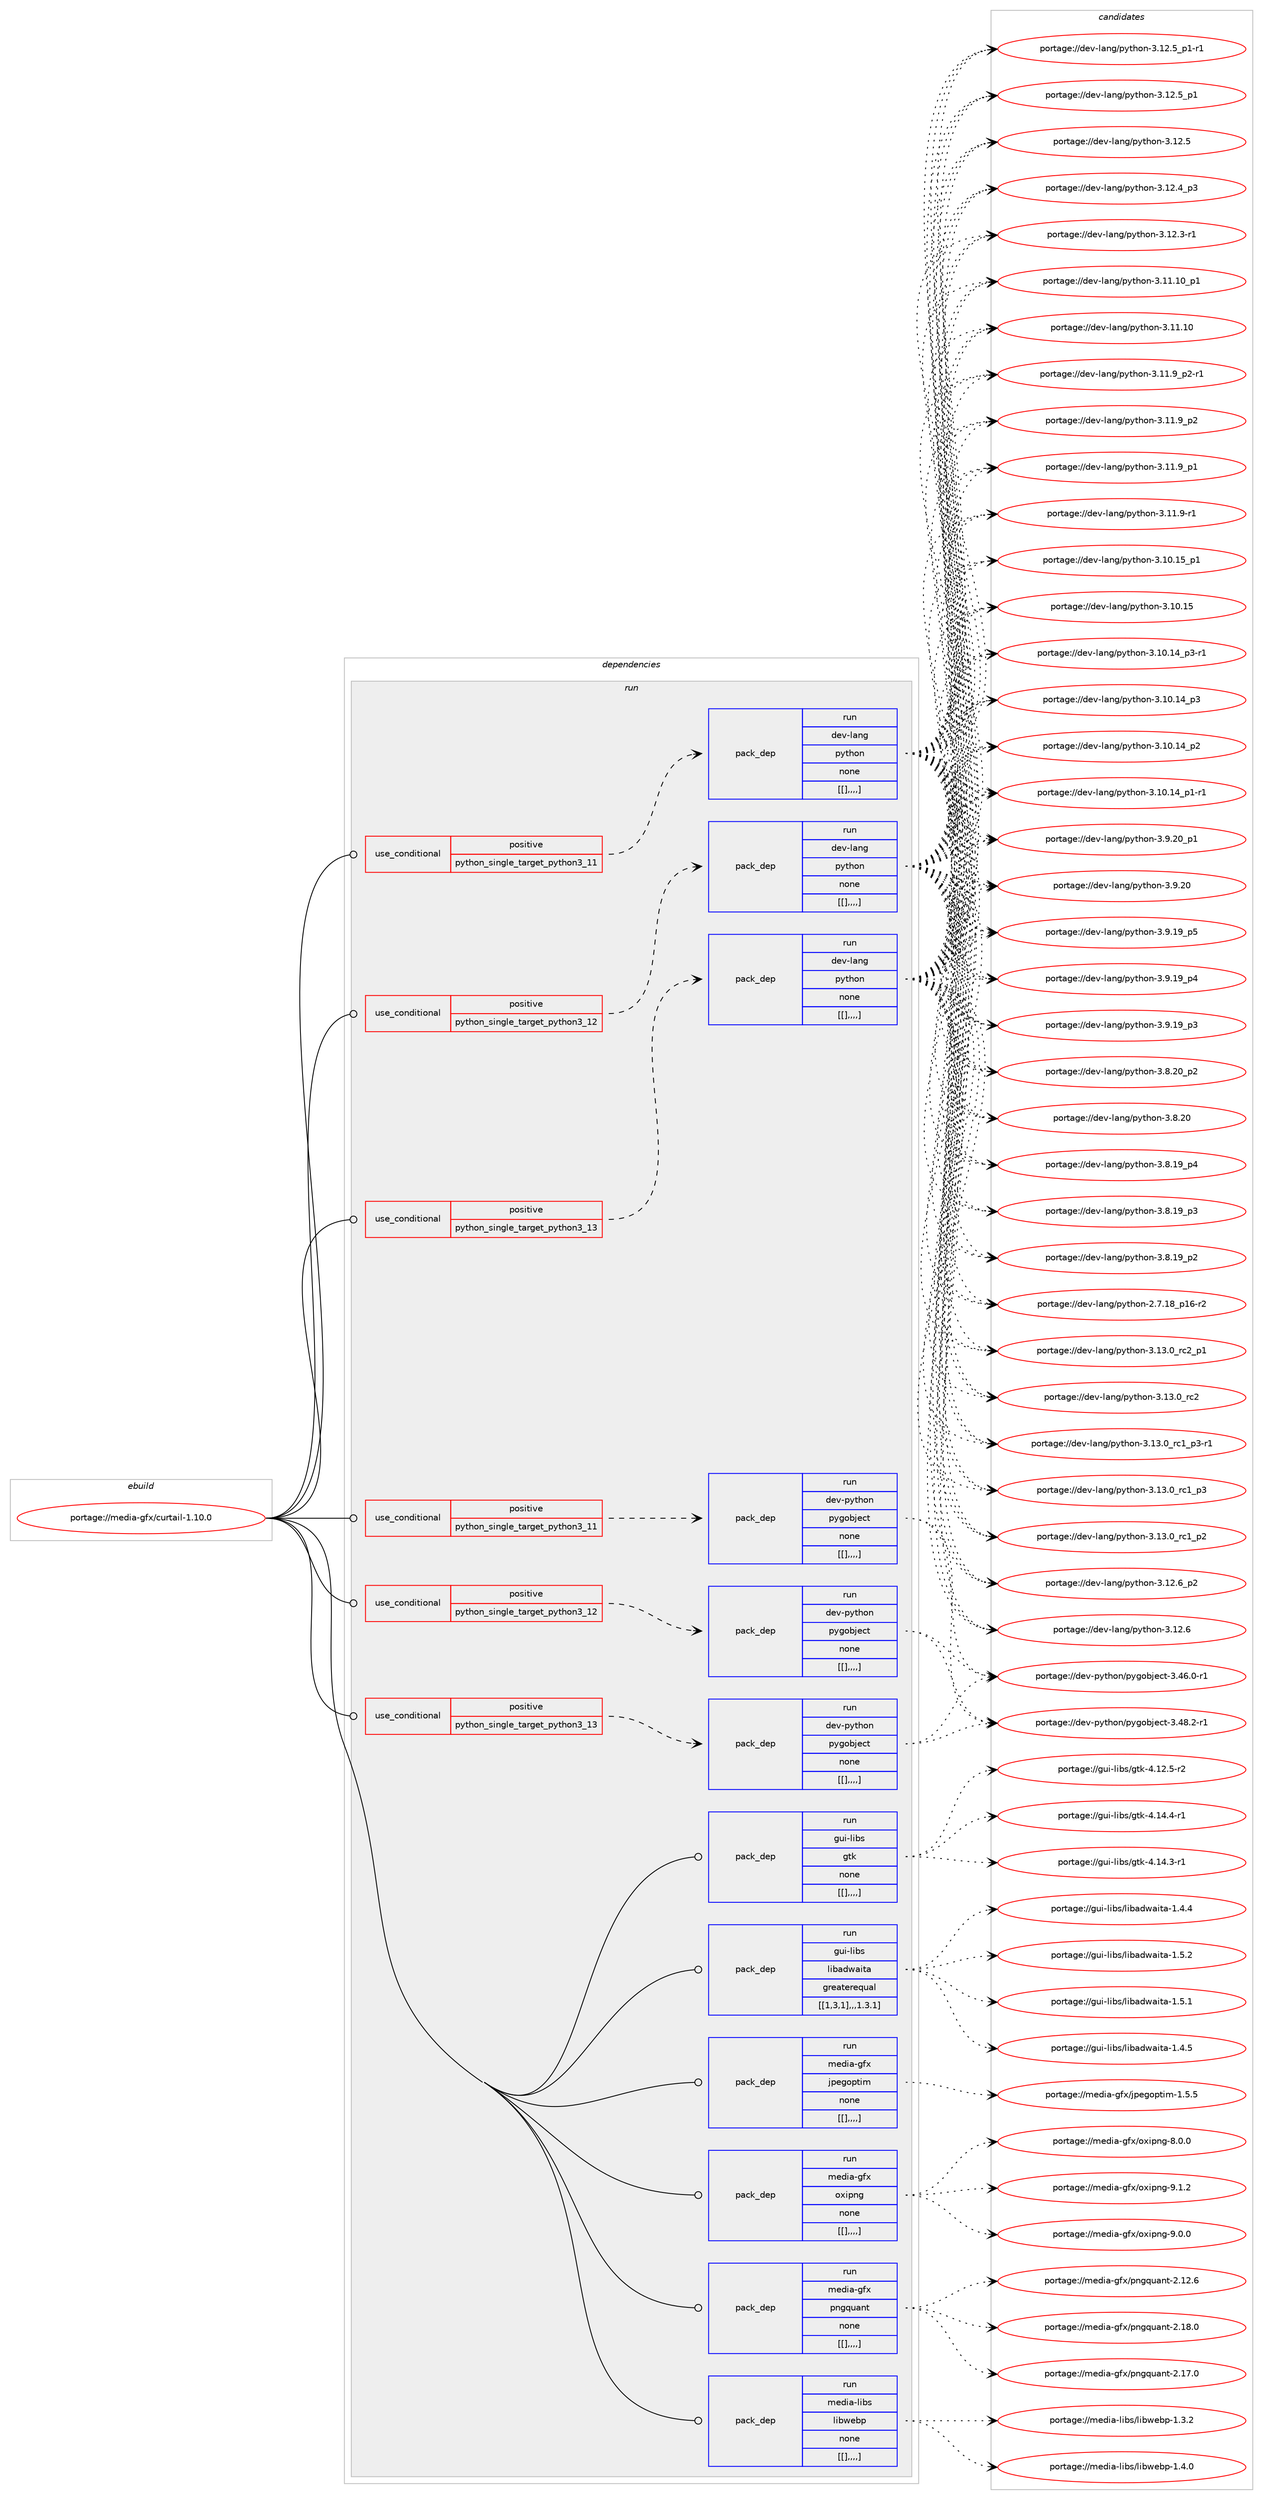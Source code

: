 digraph prolog {

# *************
# Graph options
# *************

newrank=true;
concentrate=true;
compound=true;
graph [rankdir=LR,fontname=Helvetica,fontsize=10,ranksep=1.5];#, ranksep=2.5, nodesep=0.2];
edge  [arrowhead=vee];
node  [fontname=Helvetica,fontsize=10];

# **********
# The ebuild
# **********

subgraph cluster_leftcol {
color=gray;
label=<<i>ebuild</i>>;
id [label="portage://media-gfx/curtail-1.10.0", color=red, width=4, href="../media-gfx/curtail-1.10.0.svg"];
}

# ****************
# The dependencies
# ****************

subgraph cluster_midcol {
color=gray;
label=<<i>dependencies</i>>;
subgraph cluster_compile {
fillcolor="#eeeeee";
style=filled;
label=<<i>compile</i>>;
}
subgraph cluster_compileandrun {
fillcolor="#eeeeee";
style=filled;
label=<<i>compile and run</i>>;
}
subgraph cluster_run {
fillcolor="#eeeeee";
style=filled;
label=<<i>run</i>>;
subgraph cond75004 {
dependency294757 [label=<<TABLE BORDER="0" CELLBORDER="1" CELLSPACING="0" CELLPADDING="4"><TR><TD ROWSPAN="3" CELLPADDING="10">use_conditional</TD></TR><TR><TD>positive</TD></TR><TR><TD>python_single_target_python3_11</TD></TR></TABLE>>, shape=none, color=red];
subgraph pack217395 {
dependency294758 [label=<<TABLE BORDER="0" CELLBORDER="1" CELLSPACING="0" CELLPADDING="4" WIDTH="220"><TR><TD ROWSPAN="6" CELLPADDING="30">pack_dep</TD></TR><TR><TD WIDTH="110">run</TD></TR><TR><TD>dev-lang</TD></TR><TR><TD>python</TD></TR><TR><TD>none</TD></TR><TR><TD>[[],,,,]</TD></TR></TABLE>>, shape=none, color=blue];
}
dependency294757:e -> dependency294758:w [weight=20,style="dashed",arrowhead="vee"];
}
id:e -> dependency294757:w [weight=20,style="solid",arrowhead="odot"];
subgraph cond75005 {
dependency294759 [label=<<TABLE BORDER="0" CELLBORDER="1" CELLSPACING="0" CELLPADDING="4"><TR><TD ROWSPAN="3" CELLPADDING="10">use_conditional</TD></TR><TR><TD>positive</TD></TR><TR><TD>python_single_target_python3_11</TD></TR></TABLE>>, shape=none, color=red];
subgraph pack217396 {
dependency294760 [label=<<TABLE BORDER="0" CELLBORDER="1" CELLSPACING="0" CELLPADDING="4" WIDTH="220"><TR><TD ROWSPAN="6" CELLPADDING="30">pack_dep</TD></TR><TR><TD WIDTH="110">run</TD></TR><TR><TD>dev-python</TD></TR><TR><TD>pygobject</TD></TR><TR><TD>none</TD></TR><TR><TD>[[],,,,]</TD></TR></TABLE>>, shape=none, color=blue];
}
dependency294759:e -> dependency294760:w [weight=20,style="dashed",arrowhead="vee"];
}
id:e -> dependency294759:w [weight=20,style="solid",arrowhead="odot"];
subgraph cond75006 {
dependency294761 [label=<<TABLE BORDER="0" CELLBORDER="1" CELLSPACING="0" CELLPADDING="4"><TR><TD ROWSPAN="3" CELLPADDING="10">use_conditional</TD></TR><TR><TD>positive</TD></TR><TR><TD>python_single_target_python3_12</TD></TR></TABLE>>, shape=none, color=red];
subgraph pack217397 {
dependency294762 [label=<<TABLE BORDER="0" CELLBORDER="1" CELLSPACING="0" CELLPADDING="4" WIDTH="220"><TR><TD ROWSPAN="6" CELLPADDING="30">pack_dep</TD></TR><TR><TD WIDTH="110">run</TD></TR><TR><TD>dev-lang</TD></TR><TR><TD>python</TD></TR><TR><TD>none</TD></TR><TR><TD>[[],,,,]</TD></TR></TABLE>>, shape=none, color=blue];
}
dependency294761:e -> dependency294762:w [weight=20,style="dashed",arrowhead="vee"];
}
id:e -> dependency294761:w [weight=20,style="solid",arrowhead="odot"];
subgraph cond75007 {
dependency294763 [label=<<TABLE BORDER="0" CELLBORDER="1" CELLSPACING="0" CELLPADDING="4"><TR><TD ROWSPAN="3" CELLPADDING="10">use_conditional</TD></TR><TR><TD>positive</TD></TR><TR><TD>python_single_target_python3_12</TD></TR></TABLE>>, shape=none, color=red];
subgraph pack217398 {
dependency294764 [label=<<TABLE BORDER="0" CELLBORDER="1" CELLSPACING="0" CELLPADDING="4" WIDTH="220"><TR><TD ROWSPAN="6" CELLPADDING="30">pack_dep</TD></TR><TR><TD WIDTH="110">run</TD></TR><TR><TD>dev-python</TD></TR><TR><TD>pygobject</TD></TR><TR><TD>none</TD></TR><TR><TD>[[],,,,]</TD></TR></TABLE>>, shape=none, color=blue];
}
dependency294763:e -> dependency294764:w [weight=20,style="dashed",arrowhead="vee"];
}
id:e -> dependency294763:w [weight=20,style="solid",arrowhead="odot"];
subgraph cond75008 {
dependency294765 [label=<<TABLE BORDER="0" CELLBORDER="1" CELLSPACING="0" CELLPADDING="4"><TR><TD ROWSPAN="3" CELLPADDING="10">use_conditional</TD></TR><TR><TD>positive</TD></TR><TR><TD>python_single_target_python3_13</TD></TR></TABLE>>, shape=none, color=red];
subgraph pack217399 {
dependency294766 [label=<<TABLE BORDER="0" CELLBORDER="1" CELLSPACING="0" CELLPADDING="4" WIDTH="220"><TR><TD ROWSPAN="6" CELLPADDING="30">pack_dep</TD></TR><TR><TD WIDTH="110">run</TD></TR><TR><TD>dev-lang</TD></TR><TR><TD>python</TD></TR><TR><TD>none</TD></TR><TR><TD>[[],,,,]</TD></TR></TABLE>>, shape=none, color=blue];
}
dependency294765:e -> dependency294766:w [weight=20,style="dashed",arrowhead="vee"];
}
id:e -> dependency294765:w [weight=20,style="solid",arrowhead="odot"];
subgraph cond75009 {
dependency294767 [label=<<TABLE BORDER="0" CELLBORDER="1" CELLSPACING="0" CELLPADDING="4"><TR><TD ROWSPAN="3" CELLPADDING="10">use_conditional</TD></TR><TR><TD>positive</TD></TR><TR><TD>python_single_target_python3_13</TD></TR></TABLE>>, shape=none, color=red];
subgraph pack217400 {
dependency294768 [label=<<TABLE BORDER="0" CELLBORDER="1" CELLSPACING="0" CELLPADDING="4" WIDTH="220"><TR><TD ROWSPAN="6" CELLPADDING="30">pack_dep</TD></TR><TR><TD WIDTH="110">run</TD></TR><TR><TD>dev-python</TD></TR><TR><TD>pygobject</TD></TR><TR><TD>none</TD></TR><TR><TD>[[],,,,]</TD></TR></TABLE>>, shape=none, color=blue];
}
dependency294767:e -> dependency294768:w [weight=20,style="dashed",arrowhead="vee"];
}
id:e -> dependency294767:w [weight=20,style="solid",arrowhead="odot"];
subgraph pack217401 {
dependency294769 [label=<<TABLE BORDER="0" CELLBORDER="1" CELLSPACING="0" CELLPADDING="4" WIDTH="220"><TR><TD ROWSPAN="6" CELLPADDING="30">pack_dep</TD></TR><TR><TD WIDTH="110">run</TD></TR><TR><TD>gui-libs</TD></TR><TR><TD>gtk</TD></TR><TR><TD>none</TD></TR><TR><TD>[[],,,,]</TD></TR></TABLE>>, shape=none, color=blue];
}
id:e -> dependency294769:w [weight=20,style="solid",arrowhead="odot"];
subgraph pack217402 {
dependency294770 [label=<<TABLE BORDER="0" CELLBORDER="1" CELLSPACING="0" CELLPADDING="4" WIDTH="220"><TR><TD ROWSPAN="6" CELLPADDING="30">pack_dep</TD></TR><TR><TD WIDTH="110">run</TD></TR><TR><TD>gui-libs</TD></TR><TR><TD>libadwaita</TD></TR><TR><TD>greaterequal</TD></TR><TR><TD>[[1,3,1],,,1.3.1]</TD></TR></TABLE>>, shape=none, color=blue];
}
id:e -> dependency294770:w [weight=20,style="solid",arrowhead="odot"];
subgraph pack217403 {
dependency294771 [label=<<TABLE BORDER="0" CELLBORDER="1" CELLSPACING="0" CELLPADDING="4" WIDTH="220"><TR><TD ROWSPAN="6" CELLPADDING="30">pack_dep</TD></TR><TR><TD WIDTH="110">run</TD></TR><TR><TD>media-gfx</TD></TR><TR><TD>jpegoptim</TD></TR><TR><TD>none</TD></TR><TR><TD>[[],,,,]</TD></TR></TABLE>>, shape=none, color=blue];
}
id:e -> dependency294771:w [weight=20,style="solid",arrowhead="odot"];
subgraph pack217404 {
dependency294772 [label=<<TABLE BORDER="0" CELLBORDER="1" CELLSPACING="0" CELLPADDING="4" WIDTH="220"><TR><TD ROWSPAN="6" CELLPADDING="30">pack_dep</TD></TR><TR><TD WIDTH="110">run</TD></TR><TR><TD>media-gfx</TD></TR><TR><TD>oxipng</TD></TR><TR><TD>none</TD></TR><TR><TD>[[],,,,]</TD></TR></TABLE>>, shape=none, color=blue];
}
id:e -> dependency294772:w [weight=20,style="solid",arrowhead="odot"];
subgraph pack217405 {
dependency294773 [label=<<TABLE BORDER="0" CELLBORDER="1" CELLSPACING="0" CELLPADDING="4" WIDTH="220"><TR><TD ROWSPAN="6" CELLPADDING="30">pack_dep</TD></TR><TR><TD WIDTH="110">run</TD></TR><TR><TD>media-gfx</TD></TR><TR><TD>pngquant</TD></TR><TR><TD>none</TD></TR><TR><TD>[[],,,,]</TD></TR></TABLE>>, shape=none, color=blue];
}
id:e -> dependency294773:w [weight=20,style="solid",arrowhead="odot"];
subgraph pack217406 {
dependency294774 [label=<<TABLE BORDER="0" CELLBORDER="1" CELLSPACING="0" CELLPADDING="4" WIDTH="220"><TR><TD ROWSPAN="6" CELLPADDING="30">pack_dep</TD></TR><TR><TD WIDTH="110">run</TD></TR><TR><TD>media-libs</TD></TR><TR><TD>libwebp</TD></TR><TR><TD>none</TD></TR><TR><TD>[[],,,,]</TD></TR></TABLE>>, shape=none, color=blue];
}
id:e -> dependency294774:w [weight=20,style="solid",arrowhead="odot"];
}
}

# **************
# The candidates
# **************

subgraph cluster_choices {
rank=same;
color=gray;
label=<<i>candidates</i>>;

subgraph choice217395 {
color=black;
nodesep=1;
choice100101118451089711010347112121116104111110455146495146489511499509511249 [label="portage://dev-lang/python-3.13.0_rc2_p1", color=red, width=4,href="../dev-lang/python-3.13.0_rc2_p1.svg"];
choice10010111845108971101034711212111610411111045514649514648951149950 [label="portage://dev-lang/python-3.13.0_rc2", color=red, width=4,href="../dev-lang/python-3.13.0_rc2.svg"];
choice1001011184510897110103471121211161041111104551464951464895114994995112514511449 [label="portage://dev-lang/python-3.13.0_rc1_p3-r1", color=red, width=4,href="../dev-lang/python-3.13.0_rc1_p3-r1.svg"];
choice100101118451089711010347112121116104111110455146495146489511499499511251 [label="portage://dev-lang/python-3.13.0_rc1_p3", color=red, width=4,href="../dev-lang/python-3.13.0_rc1_p3.svg"];
choice100101118451089711010347112121116104111110455146495146489511499499511250 [label="portage://dev-lang/python-3.13.0_rc1_p2", color=red, width=4,href="../dev-lang/python-3.13.0_rc1_p2.svg"];
choice100101118451089711010347112121116104111110455146495046549511250 [label="portage://dev-lang/python-3.12.6_p2", color=red, width=4,href="../dev-lang/python-3.12.6_p2.svg"];
choice10010111845108971101034711212111610411111045514649504654 [label="portage://dev-lang/python-3.12.6", color=red, width=4,href="../dev-lang/python-3.12.6.svg"];
choice1001011184510897110103471121211161041111104551464950465395112494511449 [label="portage://dev-lang/python-3.12.5_p1-r1", color=red, width=4,href="../dev-lang/python-3.12.5_p1-r1.svg"];
choice100101118451089711010347112121116104111110455146495046539511249 [label="portage://dev-lang/python-3.12.5_p1", color=red, width=4,href="../dev-lang/python-3.12.5_p1.svg"];
choice10010111845108971101034711212111610411111045514649504653 [label="portage://dev-lang/python-3.12.5", color=red, width=4,href="../dev-lang/python-3.12.5.svg"];
choice100101118451089711010347112121116104111110455146495046529511251 [label="portage://dev-lang/python-3.12.4_p3", color=red, width=4,href="../dev-lang/python-3.12.4_p3.svg"];
choice100101118451089711010347112121116104111110455146495046514511449 [label="portage://dev-lang/python-3.12.3-r1", color=red, width=4,href="../dev-lang/python-3.12.3-r1.svg"];
choice10010111845108971101034711212111610411111045514649494649489511249 [label="portage://dev-lang/python-3.11.10_p1", color=red, width=4,href="../dev-lang/python-3.11.10_p1.svg"];
choice1001011184510897110103471121211161041111104551464949464948 [label="portage://dev-lang/python-3.11.10", color=red, width=4,href="../dev-lang/python-3.11.10.svg"];
choice1001011184510897110103471121211161041111104551464949465795112504511449 [label="portage://dev-lang/python-3.11.9_p2-r1", color=red, width=4,href="../dev-lang/python-3.11.9_p2-r1.svg"];
choice100101118451089711010347112121116104111110455146494946579511250 [label="portage://dev-lang/python-3.11.9_p2", color=red, width=4,href="../dev-lang/python-3.11.9_p2.svg"];
choice100101118451089711010347112121116104111110455146494946579511249 [label="portage://dev-lang/python-3.11.9_p1", color=red, width=4,href="../dev-lang/python-3.11.9_p1.svg"];
choice100101118451089711010347112121116104111110455146494946574511449 [label="portage://dev-lang/python-3.11.9-r1", color=red, width=4,href="../dev-lang/python-3.11.9-r1.svg"];
choice10010111845108971101034711212111610411111045514649484649539511249 [label="portage://dev-lang/python-3.10.15_p1", color=red, width=4,href="../dev-lang/python-3.10.15_p1.svg"];
choice1001011184510897110103471121211161041111104551464948464953 [label="portage://dev-lang/python-3.10.15", color=red, width=4,href="../dev-lang/python-3.10.15.svg"];
choice100101118451089711010347112121116104111110455146494846495295112514511449 [label="portage://dev-lang/python-3.10.14_p3-r1", color=red, width=4,href="../dev-lang/python-3.10.14_p3-r1.svg"];
choice10010111845108971101034711212111610411111045514649484649529511251 [label="portage://dev-lang/python-3.10.14_p3", color=red, width=4,href="../dev-lang/python-3.10.14_p3.svg"];
choice10010111845108971101034711212111610411111045514649484649529511250 [label="portage://dev-lang/python-3.10.14_p2", color=red, width=4,href="../dev-lang/python-3.10.14_p2.svg"];
choice100101118451089711010347112121116104111110455146494846495295112494511449 [label="portage://dev-lang/python-3.10.14_p1-r1", color=red, width=4,href="../dev-lang/python-3.10.14_p1-r1.svg"];
choice100101118451089711010347112121116104111110455146574650489511249 [label="portage://dev-lang/python-3.9.20_p1", color=red, width=4,href="../dev-lang/python-3.9.20_p1.svg"];
choice10010111845108971101034711212111610411111045514657465048 [label="portage://dev-lang/python-3.9.20", color=red, width=4,href="../dev-lang/python-3.9.20.svg"];
choice100101118451089711010347112121116104111110455146574649579511253 [label="portage://dev-lang/python-3.9.19_p5", color=red, width=4,href="../dev-lang/python-3.9.19_p5.svg"];
choice100101118451089711010347112121116104111110455146574649579511252 [label="portage://dev-lang/python-3.9.19_p4", color=red, width=4,href="../dev-lang/python-3.9.19_p4.svg"];
choice100101118451089711010347112121116104111110455146574649579511251 [label="portage://dev-lang/python-3.9.19_p3", color=red, width=4,href="../dev-lang/python-3.9.19_p3.svg"];
choice100101118451089711010347112121116104111110455146564650489511250 [label="portage://dev-lang/python-3.8.20_p2", color=red, width=4,href="../dev-lang/python-3.8.20_p2.svg"];
choice10010111845108971101034711212111610411111045514656465048 [label="portage://dev-lang/python-3.8.20", color=red, width=4,href="../dev-lang/python-3.8.20.svg"];
choice100101118451089711010347112121116104111110455146564649579511252 [label="portage://dev-lang/python-3.8.19_p4", color=red, width=4,href="../dev-lang/python-3.8.19_p4.svg"];
choice100101118451089711010347112121116104111110455146564649579511251 [label="portage://dev-lang/python-3.8.19_p3", color=red, width=4,href="../dev-lang/python-3.8.19_p3.svg"];
choice100101118451089711010347112121116104111110455146564649579511250 [label="portage://dev-lang/python-3.8.19_p2", color=red, width=4,href="../dev-lang/python-3.8.19_p2.svg"];
choice100101118451089711010347112121116104111110455046554649569511249544511450 [label="portage://dev-lang/python-2.7.18_p16-r2", color=red, width=4,href="../dev-lang/python-2.7.18_p16-r2.svg"];
dependency294758:e -> choice100101118451089711010347112121116104111110455146495146489511499509511249:w [style=dotted,weight="100"];
dependency294758:e -> choice10010111845108971101034711212111610411111045514649514648951149950:w [style=dotted,weight="100"];
dependency294758:e -> choice1001011184510897110103471121211161041111104551464951464895114994995112514511449:w [style=dotted,weight="100"];
dependency294758:e -> choice100101118451089711010347112121116104111110455146495146489511499499511251:w [style=dotted,weight="100"];
dependency294758:e -> choice100101118451089711010347112121116104111110455146495146489511499499511250:w [style=dotted,weight="100"];
dependency294758:e -> choice100101118451089711010347112121116104111110455146495046549511250:w [style=dotted,weight="100"];
dependency294758:e -> choice10010111845108971101034711212111610411111045514649504654:w [style=dotted,weight="100"];
dependency294758:e -> choice1001011184510897110103471121211161041111104551464950465395112494511449:w [style=dotted,weight="100"];
dependency294758:e -> choice100101118451089711010347112121116104111110455146495046539511249:w [style=dotted,weight="100"];
dependency294758:e -> choice10010111845108971101034711212111610411111045514649504653:w [style=dotted,weight="100"];
dependency294758:e -> choice100101118451089711010347112121116104111110455146495046529511251:w [style=dotted,weight="100"];
dependency294758:e -> choice100101118451089711010347112121116104111110455146495046514511449:w [style=dotted,weight="100"];
dependency294758:e -> choice10010111845108971101034711212111610411111045514649494649489511249:w [style=dotted,weight="100"];
dependency294758:e -> choice1001011184510897110103471121211161041111104551464949464948:w [style=dotted,weight="100"];
dependency294758:e -> choice1001011184510897110103471121211161041111104551464949465795112504511449:w [style=dotted,weight="100"];
dependency294758:e -> choice100101118451089711010347112121116104111110455146494946579511250:w [style=dotted,weight="100"];
dependency294758:e -> choice100101118451089711010347112121116104111110455146494946579511249:w [style=dotted,weight="100"];
dependency294758:e -> choice100101118451089711010347112121116104111110455146494946574511449:w [style=dotted,weight="100"];
dependency294758:e -> choice10010111845108971101034711212111610411111045514649484649539511249:w [style=dotted,weight="100"];
dependency294758:e -> choice1001011184510897110103471121211161041111104551464948464953:w [style=dotted,weight="100"];
dependency294758:e -> choice100101118451089711010347112121116104111110455146494846495295112514511449:w [style=dotted,weight="100"];
dependency294758:e -> choice10010111845108971101034711212111610411111045514649484649529511251:w [style=dotted,weight="100"];
dependency294758:e -> choice10010111845108971101034711212111610411111045514649484649529511250:w [style=dotted,weight="100"];
dependency294758:e -> choice100101118451089711010347112121116104111110455146494846495295112494511449:w [style=dotted,weight="100"];
dependency294758:e -> choice100101118451089711010347112121116104111110455146574650489511249:w [style=dotted,weight="100"];
dependency294758:e -> choice10010111845108971101034711212111610411111045514657465048:w [style=dotted,weight="100"];
dependency294758:e -> choice100101118451089711010347112121116104111110455146574649579511253:w [style=dotted,weight="100"];
dependency294758:e -> choice100101118451089711010347112121116104111110455146574649579511252:w [style=dotted,weight="100"];
dependency294758:e -> choice100101118451089711010347112121116104111110455146574649579511251:w [style=dotted,weight="100"];
dependency294758:e -> choice100101118451089711010347112121116104111110455146564650489511250:w [style=dotted,weight="100"];
dependency294758:e -> choice10010111845108971101034711212111610411111045514656465048:w [style=dotted,weight="100"];
dependency294758:e -> choice100101118451089711010347112121116104111110455146564649579511252:w [style=dotted,weight="100"];
dependency294758:e -> choice100101118451089711010347112121116104111110455146564649579511251:w [style=dotted,weight="100"];
dependency294758:e -> choice100101118451089711010347112121116104111110455146564649579511250:w [style=dotted,weight="100"];
dependency294758:e -> choice100101118451089711010347112121116104111110455046554649569511249544511450:w [style=dotted,weight="100"];
}
subgraph choice217396 {
color=black;
nodesep=1;
choice10010111845112121116104111110471121211031119810610199116455146525646504511449 [label="portage://dev-python/pygobject-3.48.2-r1", color=red, width=4,href="../dev-python/pygobject-3.48.2-r1.svg"];
choice10010111845112121116104111110471121211031119810610199116455146525446484511449 [label="portage://dev-python/pygobject-3.46.0-r1", color=red, width=4,href="../dev-python/pygobject-3.46.0-r1.svg"];
dependency294760:e -> choice10010111845112121116104111110471121211031119810610199116455146525646504511449:w [style=dotted,weight="100"];
dependency294760:e -> choice10010111845112121116104111110471121211031119810610199116455146525446484511449:w [style=dotted,weight="100"];
}
subgraph choice217397 {
color=black;
nodesep=1;
choice100101118451089711010347112121116104111110455146495146489511499509511249 [label="portage://dev-lang/python-3.13.0_rc2_p1", color=red, width=4,href="../dev-lang/python-3.13.0_rc2_p1.svg"];
choice10010111845108971101034711212111610411111045514649514648951149950 [label="portage://dev-lang/python-3.13.0_rc2", color=red, width=4,href="../dev-lang/python-3.13.0_rc2.svg"];
choice1001011184510897110103471121211161041111104551464951464895114994995112514511449 [label="portage://dev-lang/python-3.13.0_rc1_p3-r1", color=red, width=4,href="../dev-lang/python-3.13.0_rc1_p3-r1.svg"];
choice100101118451089711010347112121116104111110455146495146489511499499511251 [label="portage://dev-lang/python-3.13.0_rc1_p3", color=red, width=4,href="../dev-lang/python-3.13.0_rc1_p3.svg"];
choice100101118451089711010347112121116104111110455146495146489511499499511250 [label="portage://dev-lang/python-3.13.0_rc1_p2", color=red, width=4,href="../dev-lang/python-3.13.0_rc1_p2.svg"];
choice100101118451089711010347112121116104111110455146495046549511250 [label="portage://dev-lang/python-3.12.6_p2", color=red, width=4,href="../dev-lang/python-3.12.6_p2.svg"];
choice10010111845108971101034711212111610411111045514649504654 [label="portage://dev-lang/python-3.12.6", color=red, width=4,href="../dev-lang/python-3.12.6.svg"];
choice1001011184510897110103471121211161041111104551464950465395112494511449 [label="portage://dev-lang/python-3.12.5_p1-r1", color=red, width=4,href="../dev-lang/python-3.12.5_p1-r1.svg"];
choice100101118451089711010347112121116104111110455146495046539511249 [label="portage://dev-lang/python-3.12.5_p1", color=red, width=4,href="../dev-lang/python-3.12.5_p1.svg"];
choice10010111845108971101034711212111610411111045514649504653 [label="portage://dev-lang/python-3.12.5", color=red, width=4,href="../dev-lang/python-3.12.5.svg"];
choice100101118451089711010347112121116104111110455146495046529511251 [label="portage://dev-lang/python-3.12.4_p3", color=red, width=4,href="../dev-lang/python-3.12.4_p3.svg"];
choice100101118451089711010347112121116104111110455146495046514511449 [label="portage://dev-lang/python-3.12.3-r1", color=red, width=4,href="../dev-lang/python-3.12.3-r1.svg"];
choice10010111845108971101034711212111610411111045514649494649489511249 [label="portage://dev-lang/python-3.11.10_p1", color=red, width=4,href="../dev-lang/python-3.11.10_p1.svg"];
choice1001011184510897110103471121211161041111104551464949464948 [label="portage://dev-lang/python-3.11.10", color=red, width=4,href="../dev-lang/python-3.11.10.svg"];
choice1001011184510897110103471121211161041111104551464949465795112504511449 [label="portage://dev-lang/python-3.11.9_p2-r1", color=red, width=4,href="../dev-lang/python-3.11.9_p2-r1.svg"];
choice100101118451089711010347112121116104111110455146494946579511250 [label="portage://dev-lang/python-3.11.9_p2", color=red, width=4,href="../dev-lang/python-3.11.9_p2.svg"];
choice100101118451089711010347112121116104111110455146494946579511249 [label="portage://dev-lang/python-3.11.9_p1", color=red, width=4,href="../dev-lang/python-3.11.9_p1.svg"];
choice100101118451089711010347112121116104111110455146494946574511449 [label="portage://dev-lang/python-3.11.9-r1", color=red, width=4,href="../dev-lang/python-3.11.9-r1.svg"];
choice10010111845108971101034711212111610411111045514649484649539511249 [label="portage://dev-lang/python-3.10.15_p1", color=red, width=4,href="../dev-lang/python-3.10.15_p1.svg"];
choice1001011184510897110103471121211161041111104551464948464953 [label="portage://dev-lang/python-3.10.15", color=red, width=4,href="../dev-lang/python-3.10.15.svg"];
choice100101118451089711010347112121116104111110455146494846495295112514511449 [label="portage://dev-lang/python-3.10.14_p3-r1", color=red, width=4,href="../dev-lang/python-3.10.14_p3-r1.svg"];
choice10010111845108971101034711212111610411111045514649484649529511251 [label="portage://dev-lang/python-3.10.14_p3", color=red, width=4,href="../dev-lang/python-3.10.14_p3.svg"];
choice10010111845108971101034711212111610411111045514649484649529511250 [label="portage://dev-lang/python-3.10.14_p2", color=red, width=4,href="../dev-lang/python-3.10.14_p2.svg"];
choice100101118451089711010347112121116104111110455146494846495295112494511449 [label="portage://dev-lang/python-3.10.14_p1-r1", color=red, width=4,href="../dev-lang/python-3.10.14_p1-r1.svg"];
choice100101118451089711010347112121116104111110455146574650489511249 [label="portage://dev-lang/python-3.9.20_p1", color=red, width=4,href="../dev-lang/python-3.9.20_p1.svg"];
choice10010111845108971101034711212111610411111045514657465048 [label="portage://dev-lang/python-3.9.20", color=red, width=4,href="../dev-lang/python-3.9.20.svg"];
choice100101118451089711010347112121116104111110455146574649579511253 [label="portage://dev-lang/python-3.9.19_p5", color=red, width=4,href="../dev-lang/python-3.9.19_p5.svg"];
choice100101118451089711010347112121116104111110455146574649579511252 [label="portage://dev-lang/python-3.9.19_p4", color=red, width=4,href="../dev-lang/python-3.9.19_p4.svg"];
choice100101118451089711010347112121116104111110455146574649579511251 [label="portage://dev-lang/python-3.9.19_p3", color=red, width=4,href="../dev-lang/python-3.9.19_p3.svg"];
choice100101118451089711010347112121116104111110455146564650489511250 [label="portage://dev-lang/python-3.8.20_p2", color=red, width=4,href="../dev-lang/python-3.8.20_p2.svg"];
choice10010111845108971101034711212111610411111045514656465048 [label="portage://dev-lang/python-3.8.20", color=red, width=4,href="../dev-lang/python-3.8.20.svg"];
choice100101118451089711010347112121116104111110455146564649579511252 [label="portage://dev-lang/python-3.8.19_p4", color=red, width=4,href="../dev-lang/python-3.8.19_p4.svg"];
choice100101118451089711010347112121116104111110455146564649579511251 [label="portage://dev-lang/python-3.8.19_p3", color=red, width=4,href="../dev-lang/python-3.8.19_p3.svg"];
choice100101118451089711010347112121116104111110455146564649579511250 [label="portage://dev-lang/python-3.8.19_p2", color=red, width=4,href="../dev-lang/python-3.8.19_p2.svg"];
choice100101118451089711010347112121116104111110455046554649569511249544511450 [label="portage://dev-lang/python-2.7.18_p16-r2", color=red, width=4,href="../dev-lang/python-2.7.18_p16-r2.svg"];
dependency294762:e -> choice100101118451089711010347112121116104111110455146495146489511499509511249:w [style=dotted,weight="100"];
dependency294762:e -> choice10010111845108971101034711212111610411111045514649514648951149950:w [style=dotted,weight="100"];
dependency294762:e -> choice1001011184510897110103471121211161041111104551464951464895114994995112514511449:w [style=dotted,weight="100"];
dependency294762:e -> choice100101118451089711010347112121116104111110455146495146489511499499511251:w [style=dotted,weight="100"];
dependency294762:e -> choice100101118451089711010347112121116104111110455146495146489511499499511250:w [style=dotted,weight="100"];
dependency294762:e -> choice100101118451089711010347112121116104111110455146495046549511250:w [style=dotted,weight="100"];
dependency294762:e -> choice10010111845108971101034711212111610411111045514649504654:w [style=dotted,weight="100"];
dependency294762:e -> choice1001011184510897110103471121211161041111104551464950465395112494511449:w [style=dotted,weight="100"];
dependency294762:e -> choice100101118451089711010347112121116104111110455146495046539511249:w [style=dotted,weight="100"];
dependency294762:e -> choice10010111845108971101034711212111610411111045514649504653:w [style=dotted,weight="100"];
dependency294762:e -> choice100101118451089711010347112121116104111110455146495046529511251:w [style=dotted,weight="100"];
dependency294762:e -> choice100101118451089711010347112121116104111110455146495046514511449:w [style=dotted,weight="100"];
dependency294762:e -> choice10010111845108971101034711212111610411111045514649494649489511249:w [style=dotted,weight="100"];
dependency294762:e -> choice1001011184510897110103471121211161041111104551464949464948:w [style=dotted,weight="100"];
dependency294762:e -> choice1001011184510897110103471121211161041111104551464949465795112504511449:w [style=dotted,weight="100"];
dependency294762:e -> choice100101118451089711010347112121116104111110455146494946579511250:w [style=dotted,weight="100"];
dependency294762:e -> choice100101118451089711010347112121116104111110455146494946579511249:w [style=dotted,weight="100"];
dependency294762:e -> choice100101118451089711010347112121116104111110455146494946574511449:w [style=dotted,weight="100"];
dependency294762:e -> choice10010111845108971101034711212111610411111045514649484649539511249:w [style=dotted,weight="100"];
dependency294762:e -> choice1001011184510897110103471121211161041111104551464948464953:w [style=dotted,weight="100"];
dependency294762:e -> choice100101118451089711010347112121116104111110455146494846495295112514511449:w [style=dotted,weight="100"];
dependency294762:e -> choice10010111845108971101034711212111610411111045514649484649529511251:w [style=dotted,weight="100"];
dependency294762:e -> choice10010111845108971101034711212111610411111045514649484649529511250:w [style=dotted,weight="100"];
dependency294762:e -> choice100101118451089711010347112121116104111110455146494846495295112494511449:w [style=dotted,weight="100"];
dependency294762:e -> choice100101118451089711010347112121116104111110455146574650489511249:w [style=dotted,weight="100"];
dependency294762:e -> choice10010111845108971101034711212111610411111045514657465048:w [style=dotted,weight="100"];
dependency294762:e -> choice100101118451089711010347112121116104111110455146574649579511253:w [style=dotted,weight="100"];
dependency294762:e -> choice100101118451089711010347112121116104111110455146574649579511252:w [style=dotted,weight="100"];
dependency294762:e -> choice100101118451089711010347112121116104111110455146574649579511251:w [style=dotted,weight="100"];
dependency294762:e -> choice100101118451089711010347112121116104111110455146564650489511250:w [style=dotted,weight="100"];
dependency294762:e -> choice10010111845108971101034711212111610411111045514656465048:w [style=dotted,weight="100"];
dependency294762:e -> choice100101118451089711010347112121116104111110455146564649579511252:w [style=dotted,weight="100"];
dependency294762:e -> choice100101118451089711010347112121116104111110455146564649579511251:w [style=dotted,weight="100"];
dependency294762:e -> choice100101118451089711010347112121116104111110455146564649579511250:w [style=dotted,weight="100"];
dependency294762:e -> choice100101118451089711010347112121116104111110455046554649569511249544511450:w [style=dotted,weight="100"];
}
subgraph choice217398 {
color=black;
nodesep=1;
choice10010111845112121116104111110471121211031119810610199116455146525646504511449 [label="portage://dev-python/pygobject-3.48.2-r1", color=red, width=4,href="../dev-python/pygobject-3.48.2-r1.svg"];
choice10010111845112121116104111110471121211031119810610199116455146525446484511449 [label="portage://dev-python/pygobject-3.46.0-r1", color=red, width=4,href="../dev-python/pygobject-3.46.0-r1.svg"];
dependency294764:e -> choice10010111845112121116104111110471121211031119810610199116455146525646504511449:w [style=dotted,weight="100"];
dependency294764:e -> choice10010111845112121116104111110471121211031119810610199116455146525446484511449:w [style=dotted,weight="100"];
}
subgraph choice217399 {
color=black;
nodesep=1;
choice100101118451089711010347112121116104111110455146495146489511499509511249 [label="portage://dev-lang/python-3.13.0_rc2_p1", color=red, width=4,href="../dev-lang/python-3.13.0_rc2_p1.svg"];
choice10010111845108971101034711212111610411111045514649514648951149950 [label="portage://dev-lang/python-3.13.0_rc2", color=red, width=4,href="../dev-lang/python-3.13.0_rc2.svg"];
choice1001011184510897110103471121211161041111104551464951464895114994995112514511449 [label="portage://dev-lang/python-3.13.0_rc1_p3-r1", color=red, width=4,href="../dev-lang/python-3.13.0_rc1_p3-r1.svg"];
choice100101118451089711010347112121116104111110455146495146489511499499511251 [label="portage://dev-lang/python-3.13.0_rc1_p3", color=red, width=4,href="../dev-lang/python-3.13.0_rc1_p3.svg"];
choice100101118451089711010347112121116104111110455146495146489511499499511250 [label="portage://dev-lang/python-3.13.0_rc1_p2", color=red, width=4,href="../dev-lang/python-3.13.0_rc1_p2.svg"];
choice100101118451089711010347112121116104111110455146495046549511250 [label="portage://dev-lang/python-3.12.6_p2", color=red, width=4,href="../dev-lang/python-3.12.6_p2.svg"];
choice10010111845108971101034711212111610411111045514649504654 [label="portage://dev-lang/python-3.12.6", color=red, width=4,href="../dev-lang/python-3.12.6.svg"];
choice1001011184510897110103471121211161041111104551464950465395112494511449 [label="portage://dev-lang/python-3.12.5_p1-r1", color=red, width=4,href="../dev-lang/python-3.12.5_p1-r1.svg"];
choice100101118451089711010347112121116104111110455146495046539511249 [label="portage://dev-lang/python-3.12.5_p1", color=red, width=4,href="../dev-lang/python-3.12.5_p1.svg"];
choice10010111845108971101034711212111610411111045514649504653 [label="portage://dev-lang/python-3.12.5", color=red, width=4,href="../dev-lang/python-3.12.5.svg"];
choice100101118451089711010347112121116104111110455146495046529511251 [label="portage://dev-lang/python-3.12.4_p3", color=red, width=4,href="../dev-lang/python-3.12.4_p3.svg"];
choice100101118451089711010347112121116104111110455146495046514511449 [label="portage://dev-lang/python-3.12.3-r1", color=red, width=4,href="../dev-lang/python-3.12.3-r1.svg"];
choice10010111845108971101034711212111610411111045514649494649489511249 [label="portage://dev-lang/python-3.11.10_p1", color=red, width=4,href="../dev-lang/python-3.11.10_p1.svg"];
choice1001011184510897110103471121211161041111104551464949464948 [label="portage://dev-lang/python-3.11.10", color=red, width=4,href="../dev-lang/python-3.11.10.svg"];
choice1001011184510897110103471121211161041111104551464949465795112504511449 [label="portage://dev-lang/python-3.11.9_p2-r1", color=red, width=4,href="../dev-lang/python-3.11.9_p2-r1.svg"];
choice100101118451089711010347112121116104111110455146494946579511250 [label="portage://dev-lang/python-3.11.9_p2", color=red, width=4,href="../dev-lang/python-3.11.9_p2.svg"];
choice100101118451089711010347112121116104111110455146494946579511249 [label="portage://dev-lang/python-3.11.9_p1", color=red, width=4,href="../dev-lang/python-3.11.9_p1.svg"];
choice100101118451089711010347112121116104111110455146494946574511449 [label="portage://dev-lang/python-3.11.9-r1", color=red, width=4,href="../dev-lang/python-3.11.9-r1.svg"];
choice10010111845108971101034711212111610411111045514649484649539511249 [label="portage://dev-lang/python-3.10.15_p1", color=red, width=4,href="../dev-lang/python-3.10.15_p1.svg"];
choice1001011184510897110103471121211161041111104551464948464953 [label="portage://dev-lang/python-3.10.15", color=red, width=4,href="../dev-lang/python-3.10.15.svg"];
choice100101118451089711010347112121116104111110455146494846495295112514511449 [label="portage://dev-lang/python-3.10.14_p3-r1", color=red, width=4,href="../dev-lang/python-3.10.14_p3-r1.svg"];
choice10010111845108971101034711212111610411111045514649484649529511251 [label="portage://dev-lang/python-3.10.14_p3", color=red, width=4,href="../dev-lang/python-3.10.14_p3.svg"];
choice10010111845108971101034711212111610411111045514649484649529511250 [label="portage://dev-lang/python-3.10.14_p2", color=red, width=4,href="../dev-lang/python-3.10.14_p2.svg"];
choice100101118451089711010347112121116104111110455146494846495295112494511449 [label="portage://dev-lang/python-3.10.14_p1-r1", color=red, width=4,href="../dev-lang/python-3.10.14_p1-r1.svg"];
choice100101118451089711010347112121116104111110455146574650489511249 [label="portage://dev-lang/python-3.9.20_p1", color=red, width=4,href="../dev-lang/python-3.9.20_p1.svg"];
choice10010111845108971101034711212111610411111045514657465048 [label="portage://dev-lang/python-3.9.20", color=red, width=4,href="../dev-lang/python-3.9.20.svg"];
choice100101118451089711010347112121116104111110455146574649579511253 [label="portage://dev-lang/python-3.9.19_p5", color=red, width=4,href="../dev-lang/python-3.9.19_p5.svg"];
choice100101118451089711010347112121116104111110455146574649579511252 [label="portage://dev-lang/python-3.9.19_p4", color=red, width=4,href="../dev-lang/python-3.9.19_p4.svg"];
choice100101118451089711010347112121116104111110455146574649579511251 [label="portage://dev-lang/python-3.9.19_p3", color=red, width=4,href="../dev-lang/python-3.9.19_p3.svg"];
choice100101118451089711010347112121116104111110455146564650489511250 [label="portage://dev-lang/python-3.8.20_p2", color=red, width=4,href="../dev-lang/python-3.8.20_p2.svg"];
choice10010111845108971101034711212111610411111045514656465048 [label="portage://dev-lang/python-3.8.20", color=red, width=4,href="../dev-lang/python-3.8.20.svg"];
choice100101118451089711010347112121116104111110455146564649579511252 [label="portage://dev-lang/python-3.8.19_p4", color=red, width=4,href="../dev-lang/python-3.8.19_p4.svg"];
choice100101118451089711010347112121116104111110455146564649579511251 [label="portage://dev-lang/python-3.8.19_p3", color=red, width=4,href="../dev-lang/python-3.8.19_p3.svg"];
choice100101118451089711010347112121116104111110455146564649579511250 [label="portage://dev-lang/python-3.8.19_p2", color=red, width=4,href="../dev-lang/python-3.8.19_p2.svg"];
choice100101118451089711010347112121116104111110455046554649569511249544511450 [label="portage://dev-lang/python-2.7.18_p16-r2", color=red, width=4,href="../dev-lang/python-2.7.18_p16-r2.svg"];
dependency294766:e -> choice100101118451089711010347112121116104111110455146495146489511499509511249:w [style=dotted,weight="100"];
dependency294766:e -> choice10010111845108971101034711212111610411111045514649514648951149950:w [style=dotted,weight="100"];
dependency294766:e -> choice1001011184510897110103471121211161041111104551464951464895114994995112514511449:w [style=dotted,weight="100"];
dependency294766:e -> choice100101118451089711010347112121116104111110455146495146489511499499511251:w [style=dotted,weight="100"];
dependency294766:e -> choice100101118451089711010347112121116104111110455146495146489511499499511250:w [style=dotted,weight="100"];
dependency294766:e -> choice100101118451089711010347112121116104111110455146495046549511250:w [style=dotted,weight="100"];
dependency294766:e -> choice10010111845108971101034711212111610411111045514649504654:w [style=dotted,weight="100"];
dependency294766:e -> choice1001011184510897110103471121211161041111104551464950465395112494511449:w [style=dotted,weight="100"];
dependency294766:e -> choice100101118451089711010347112121116104111110455146495046539511249:w [style=dotted,weight="100"];
dependency294766:e -> choice10010111845108971101034711212111610411111045514649504653:w [style=dotted,weight="100"];
dependency294766:e -> choice100101118451089711010347112121116104111110455146495046529511251:w [style=dotted,weight="100"];
dependency294766:e -> choice100101118451089711010347112121116104111110455146495046514511449:w [style=dotted,weight="100"];
dependency294766:e -> choice10010111845108971101034711212111610411111045514649494649489511249:w [style=dotted,weight="100"];
dependency294766:e -> choice1001011184510897110103471121211161041111104551464949464948:w [style=dotted,weight="100"];
dependency294766:e -> choice1001011184510897110103471121211161041111104551464949465795112504511449:w [style=dotted,weight="100"];
dependency294766:e -> choice100101118451089711010347112121116104111110455146494946579511250:w [style=dotted,weight="100"];
dependency294766:e -> choice100101118451089711010347112121116104111110455146494946579511249:w [style=dotted,weight="100"];
dependency294766:e -> choice100101118451089711010347112121116104111110455146494946574511449:w [style=dotted,weight="100"];
dependency294766:e -> choice10010111845108971101034711212111610411111045514649484649539511249:w [style=dotted,weight="100"];
dependency294766:e -> choice1001011184510897110103471121211161041111104551464948464953:w [style=dotted,weight="100"];
dependency294766:e -> choice100101118451089711010347112121116104111110455146494846495295112514511449:w [style=dotted,weight="100"];
dependency294766:e -> choice10010111845108971101034711212111610411111045514649484649529511251:w [style=dotted,weight="100"];
dependency294766:e -> choice10010111845108971101034711212111610411111045514649484649529511250:w [style=dotted,weight="100"];
dependency294766:e -> choice100101118451089711010347112121116104111110455146494846495295112494511449:w [style=dotted,weight="100"];
dependency294766:e -> choice100101118451089711010347112121116104111110455146574650489511249:w [style=dotted,weight="100"];
dependency294766:e -> choice10010111845108971101034711212111610411111045514657465048:w [style=dotted,weight="100"];
dependency294766:e -> choice100101118451089711010347112121116104111110455146574649579511253:w [style=dotted,weight="100"];
dependency294766:e -> choice100101118451089711010347112121116104111110455146574649579511252:w [style=dotted,weight="100"];
dependency294766:e -> choice100101118451089711010347112121116104111110455146574649579511251:w [style=dotted,weight="100"];
dependency294766:e -> choice100101118451089711010347112121116104111110455146564650489511250:w [style=dotted,weight="100"];
dependency294766:e -> choice10010111845108971101034711212111610411111045514656465048:w [style=dotted,weight="100"];
dependency294766:e -> choice100101118451089711010347112121116104111110455146564649579511252:w [style=dotted,weight="100"];
dependency294766:e -> choice100101118451089711010347112121116104111110455146564649579511251:w [style=dotted,weight="100"];
dependency294766:e -> choice100101118451089711010347112121116104111110455146564649579511250:w [style=dotted,weight="100"];
dependency294766:e -> choice100101118451089711010347112121116104111110455046554649569511249544511450:w [style=dotted,weight="100"];
}
subgraph choice217400 {
color=black;
nodesep=1;
choice10010111845112121116104111110471121211031119810610199116455146525646504511449 [label="portage://dev-python/pygobject-3.48.2-r1", color=red, width=4,href="../dev-python/pygobject-3.48.2-r1.svg"];
choice10010111845112121116104111110471121211031119810610199116455146525446484511449 [label="portage://dev-python/pygobject-3.46.0-r1", color=red, width=4,href="../dev-python/pygobject-3.46.0-r1.svg"];
dependency294768:e -> choice10010111845112121116104111110471121211031119810610199116455146525646504511449:w [style=dotted,weight="100"];
dependency294768:e -> choice10010111845112121116104111110471121211031119810610199116455146525446484511449:w [style=dotted,weight="100"];
}
subgraph choice217401 {
color=black;
nodesep=1;
choice103117105451081059811547103116107455246495246524511449 [label="portage://gui-libs/gtk-4.14.4-r1", color=red, width=4,href="../gui-libs/gtk-4.14.4-r1.svg"];
choice103117105451081059811547103116107455246495246514511449 [label="portage://gui-libs/gtk-4.14.3-r1", color=red, width=4,href="../gui-libs/gtk-4.14.3-r1.svg"];
choice103117105451081059811547103116107455246495046534511450 [label="portage://gui-libs/gtk-4.12.5-r2", color=red, width=4,href="../gui-libs/gtk-4.12.5-r2.svg"];
dependency294769:e -> choice103117105451081059811547103116107455246495246524511449:w [style=dotted,weight="100"];
dependency294769:e -> choice103117105451081059811547103116107455246495246514511449:w [style=dotted,weight="100"];
dependency294769:e -> choice103117105451081059811547103116107455246495046534511450:w [style=dotted,weight="100"];
}
subgraph choice217402 {
color=black;
nodesep=1;
choice10311710545108105981154710810598971001199710511697454946534650 [label="portage://gui-libs/libadwaita-1.5.2", color=red, width=4,href="../gui-libs/libadwaita-1.5.2.svg"];
choice10311710545108105981154710810598971001199710511697454946534649 [label="portage://gui-libs/libadwaita-1.5.1", color=red, width=4,href="../gui-libs/libadwaita-1.5.1.svg"];
choice10311710545108105981154710810598971001199710511697454946524653 [label="portage://gui-libs/libadwaita-1.4.5", color=red, width=4,href="../gui-libs/libadwaita-1.4.5.svg"];
choice10311710545108105981154710810598971001199710511697454946524652 [label="portage://gui-libs/libadwaita-1.4.4", color=red, width=4,href="../gui-libs/libadwaita-1.4.4.svg"];
dependency294770:e -> choice10311710545108105981154710810598971001199710511697454946534650:w [style=dotted,weight="100"];
dependency294770:e -> choice10311710545108105981154710810598971001199710511697454946534649:w [style=dotted,weight="100"];
dependency294770:e -> choice10311710545108105981154710810598971001199710511697454946524653:w [style=dotted,weight="100"];
dependency294770:e -> choice10311710545108105981154710810598971001199710511697454946524652:w [style=dotted,weight="100"];
}
subgraph choice217403 {
color=black;
nodesep=1;
choice109101100105974510310212047106112101103111112116105109454946534653 [label="portage://media-gfx/jpegoptim-1.5.5", color=red, width=4,href="../media-gfx/jpegoptim-1.5.5.svg"];
dependency294771:e -> choice109101100105974510310212047106112101103111112116105109454946534653:w [style=dotted,weight="100"];
}
subgraph choice217404 {
color=black;
nodesep=1;
choice109101100105974510310212047111120105112110103455746494650 [label="portage://media-gfx/oxipng-9.1.2", color=red, width=4,href="../media-gfx/oxipng-9.1.2.svg"];
choice109101100105974510310212047111120105112110103455746484648 [label="portage://media-gfx/oxipng-9.0.0", color=red, width=4,href="../media-gfx/oxipng-9.0.0.svg"];
choice109101100105974510310212047111120105112110103455646484648 [label="portage://media-gfx/oxipng-8.0.0", color=red, width=4,href="../media-gfx/oxipng-8.0.0.svg"];
dependency294772:e -> choice109101100105974510310212047111120105112110103455746494650:w [style=dotted,weight="100"];
dependency294772:e -> choice109101100105974510310212047111120105112110103455746484648:w [style=dotted,weight="100"];
dependency294772:e -> choice109101100105974510310212047111120105112110103455646484648:w [style=dotted,weight="100"];
}
subgraph choice217405 {
color=black;
nodesep=1;
choice1091011001059745103102120471121101031131179711011645504649564648 [label="portage://media-gfx/pngquant-2.18.0", color=red, width=4,href="../media-gfx/pngquant-2.18.0.svg"];
choice1091011001059745103102120471121101031131179711011645504649554648 [label="portage://media-gfx/pngquant-2.17.0", color=red, width=4,href="../media-gfx/pngquant-2.17.0.svg"];
choice1091011001059745103102120471121101031131179711011645504649504654 [label="portage://media-gfx/pngquant-2.12.6", color=red, width=4,href="../media-gfx/pngquant-2.12.6.svg"];
dependency294773:e -> choice1091011001059745103102120471121101031131179711011645504649564648:w [style=dotted,weight="100"];
dependency294773:e -> choice1091011001059745103102120471121101031131179711011645504649554648:w [style=dotted,weight="100"];
dependency294773:e -> choice1091011001059745103102120471121101031131179711011645504649504654:w [style=dotted,weight="100"];
}
subgraph choice217406 {
color=black;
nodesep=1;
choice109101100105974510810598115471081059811910198112454946524648 [label="portage://media-libs/libwebp-1.4.0", color=red, width=4,href="../media-libs/libwebp-1.4.0.svg"];
choice109101100105974510810598115471081059811910198112454946514650 [label="portage://media-libs/libwebp-1.3.2", color=red, width=4,href="../media-libs/libwebp-1.3.2.svg"];
dependency294774:e -> choice109101100105974510810598115471081059811910198112454946524648:w [style=dotted,weight="100"];
dependency294774:e -> choice109101100105974510810598115471081059811910198112454946514650:w [style=dotted,weight="100"];
}
}

}
